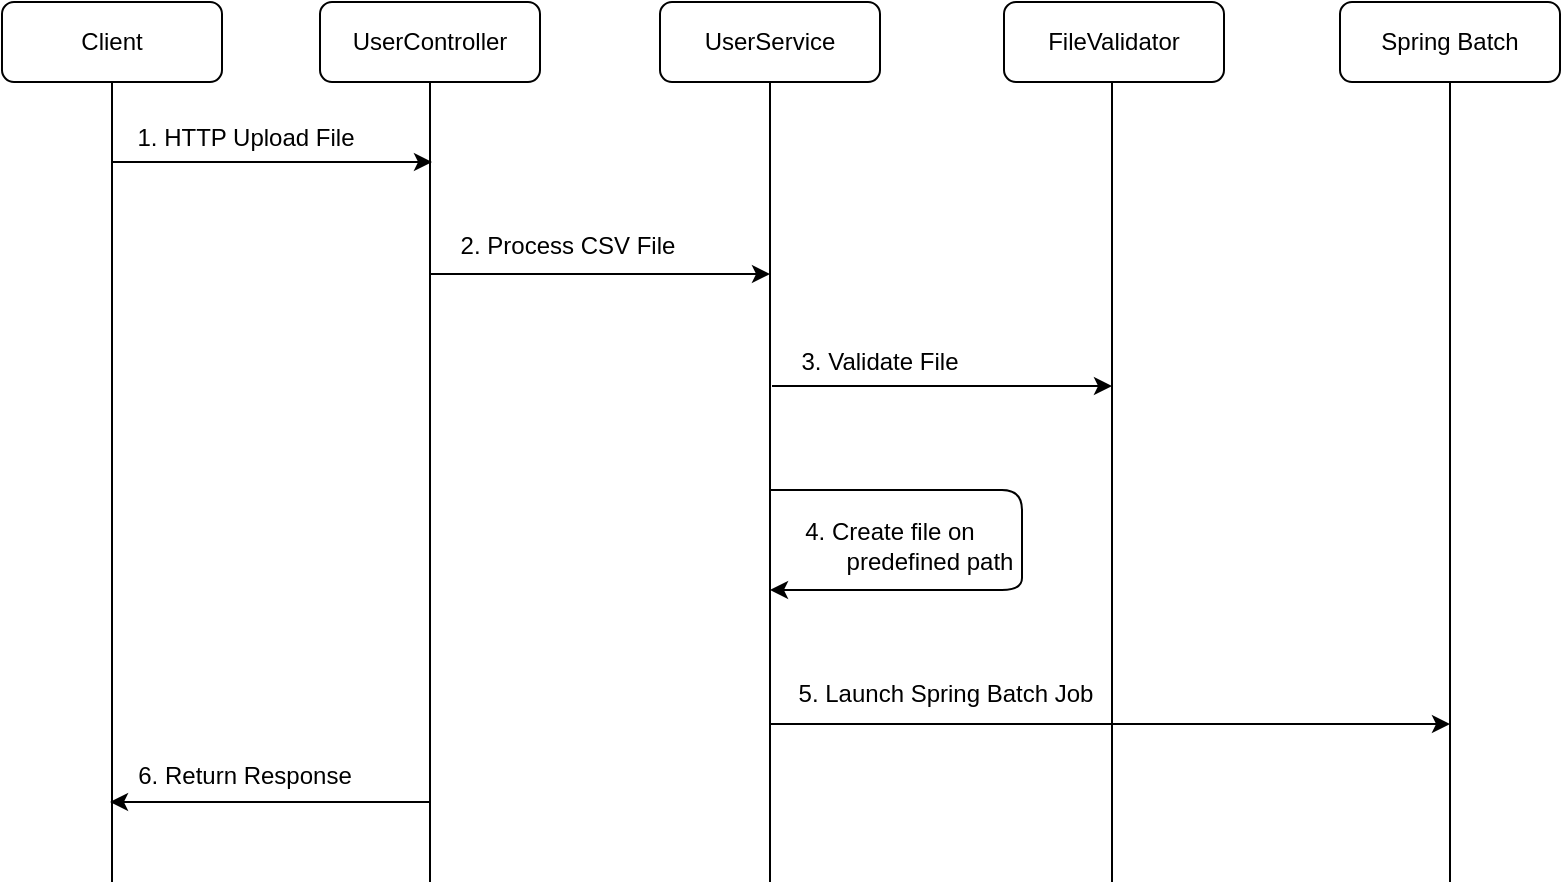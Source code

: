 <mxfile version="14.7.6" type="github">
  <diagram id="C5RBs43oDa-KdzZeNtuy" name="Page-1">
    <mxGraphModel dx="1422" dy="749" grid="1" gridSize="10" guides="1" tooltips="1" connect="1" arrows="1" fold="1" page="1" pageScale="1" pageWidth="827" pageHeight="1169" math="0" shadow="0">
      <root>
        <mxCell id="WIyWlLk6GJQsqaUBKTNV-0" />
        <mxCell id="WIyWlLk6GJQsqaUBKTNV-1" parent="WIyWlLk6GJQsqaUBKTNV-0" />
        <mxCell id="WIyWlLk6GJQsqaUBKTNV-3" value="Client" style="rounded=1;whiteSpace=wrap;html=1;fontSize=12;glass=0;strokeWidth=1;shadow=0;" parent="WIyWlLk6GJQsqaUBKTNV-1" vertex="1">
          <mxGeometry x="20" y="40" width="110" height="40" as="geometry" />
        </mxCell>
        <mxCell id="WIyWlLk6GJQsqaUBKTNV-7" value="UserController" style="rounded=1;whiteSpace=wrap;html=1;fontSize=12;glass=0;strokeWidth=1;shadow=0;" parent="WIyWlLk6GJQsqaUBKTNV-1" vertex="1">
          <mxGeometry x="179" y="40" width="110" height="40" as="geometry" />
        </mxCell>
        <mxCell id="WIyWlLk6GJQsqaUBKTNV-11" value="FileValidator" style="rounded=1;whiteSpace=wrap;html=1;fontSize=12;glass=0;strokeWidth=1;shadow=0;" parent="WIyWlLk6GJQsqaUBKTNV-1" vertex="1">
          <mxGeometry x="521" y="40" width="110" height="40" as="geometry" />
        </mxCell>
        <mxCell id="WIyWlLk6GJQsqaUBKTNV-12" value="UserService" style="rounded=1;whiteSpace=wrap;html=1;fontSize=12;glass=0;strokeWidth=1;shadow=0;" parent="WIyWlLk6GJQsqaUBKTNV-1" vertex="1">
          <mxGeometry x="349" y="40" width="110" height="40" as="geometry" />
        </mxCell>
        <mxCell id="u70KPN-ws7OXE2wOurAZ-0" value="Spring Batch" style="rounded=1;whiteSpace=wrap;html=1;fontSize=12;glass=0;strokeWidth=1;shadow=0;" vertex="1" parent="WIyWlLk6GJQsqaUBKTNV-1">
          <mxGeometry x="689" y="40" width="110" height="40" as="geometry" />
        </mxCell>
        <mxCell id="u70KPN-ws7OXE2wOurAZ-3" value="" style="endArrow=none;html=1;entryX=0.5;entryY=1;entryDx=0;entryDy=0;" edge="1" parent="WIyWlLk6GJQsqaUBKTNV-1" target="WIyWlLk6GJQsqaUBKTNV-3">
          <mxGeometry width="50" height="50" relative="1" as="geometry">
            <mxPoint x="75" y="480" as="sourcePoint" />
            <mxPoint x="440" y="360" as="targetPoint" />
          </mxGeometry>
        </mxCell>
        <mxCell id="u70KPN-ws7OXE2wOurAZ-4" value="" style="endArrow=none;html=1;entryX=0.5;entryY=1;entryDx=0;entryDy=0;" edge="1" parent="WIyWlLk6GJQsqaUBKTNV-1" target="WIyWlLk6GJQsqaUBKTNV-7">
          <mxGeometry width="50" height="50" relative="1" as="geometry">
            <mxPoint x="234" y="480" as="sourcePoint" />
            <mxPoint x="85" y="90" as="targetPoint" />
          </mxGeometry>
        </mxCell>
        <mxCell id="u70KPN-ws7OXE2wOurAZ-5" value="" style="endArrow=none;html=1;entryX=0.5;entryY=1;entryDx=0;entryDy=0;" edge="1" parent="WIyWlLk6GJQsqaUBKTNV-1" target="WIyWlLk6GJQsqaUBKTNV-12">
          <mxGeometry width="50" height="50" relative="1" as="geometry">
            <mxPoint x="404" y="480" as="sourcePoint" />
            <mxPoint x="95" y="100" as="targetPoint" />
          </mxGeometry>
        </mxCell>
        <mxCell id="u70KPN-ws7OXE2wOurAZ-6" value="" style="endArrow=none;html=1;entryX=0.5;entryY=1;entryDx=0;entryDy=0;" edge="1" parent="WIyWlLk6GJQsqaUBKTNV-1">
          <mxGeometry width="50" height="50" relative="1" as="geometry">
            <mxPoint x="575" y="480" as="sourcePoint" />
            <mxPoint x="575" y="80" as="targetPoint" />
          </mxGeometry>
        </mxCell>
        <mxCell id="u70KPN-ws7OXE2wOurAZ-7" value="" style="endArrow=none;html=1;entryX=0.5;entryY=1;entryDx=0;entryDy=0;" edge="1" parent="WIyWlLk6GJQsqaUBKTNV-1" target="u70KPN-ws7OXE2wOurAZ-0">
          <mxGeometry width="50" height="50" relative="1" as="geometry">
            <mxPoint x="744" y="480" as="sourcePoint" />
            <mxPoint x="152" y="120" as="targetPoint" />
          </mxGeometry>
        </mxCell>
        <mxCell id="u70KPN-ws7OXE2wOurAZ-8" value="" style="endArrow=classic;html=1;" edge="1" parent="WIyWlLk6GJQsqaUBKTNV-1">
          <mxGeometry width="50" height="50" relative="1" as="geometry">
            <mxPoint x="75" y="120" as="sourcePoint" />
            <mxPoint x="235" y="120" as="targetPoint" />
          </mxGeometry>
        </mxCell>
        <mxCell id="u70KPN-ws7OXE2wOurAZ-9" value="1.&lt;span style=&quot;white-space: pre&quot;&gt;	&lt;/span&gt;HTTP Upload File" style="text;html=1;strokeColor=none;fillColor=none;align=center;verticalAlign=middle;whiteSpace=wrap;rounded=0;" vertex="1" parent="WIyWlLk6GJQsqaUBKTNV-1">
          <mxGeometry x="77" y="98" width="130" height="20" as="geometry" />
        </mxCell>
        <mxCell id="u70KPN-ws7OXE2wOurAZ-10" value="" style="endArrow=classic;html=1;" edge="1" parent="WIyWlLk6GJQsqaUBKTNV-1">
          <mxGeometry width="50" height="50" relative="1" as="geometry">
            <mxPoint x="234" y="176" as="sourcePoint" />
            <mxPoint x="404" y="176" as="targetPoint" />
          </mxGeometry>
        </mxCell>
        <mxCell id="u70KPN-ws7OXE2wOurAZ-11" value="2.&lt;span style=&quot;white-space: pre&quot;&gt;	&lt;/span&gt;Process CSV File" style="text;html=1;strokeColor=none;fillColor=none;align=center;verticalAlign=middle;whiteSpace=wrap;rounded=0;" vertex="1" parent="WIyWlLk6GJQsqaUBKTNV-1">
          <mxGeometry x="233" y="152" width="140" height="20" as="geometry" />
        </mxCell>
        <mxCell id="u70KPN-ws7OXE2wOurAZ-12" value="" style="endArrow=classic;html=1;" edge="1" parent="WIyWlLk6GJQsqaUBKTNV-1">
          <mxGeometry width="50" height="50" relative="1" as="geometry">
            <mxPoint x="405" y="232" as="sourcePoint" />
            <mxPoint x="575" y="232" as="targetPoint" />
          </mxGeometry>
        </mxCell>
        <mxCell id="u70KPN-ws7OXE2wOurAZ-13" value="3.&lt;span style=&quot;white-space: pre&quot;&gt;	&lt;/span&gt;Validate File" style="text;html=1;strokeColor=none;fillColor=none;align=center;verticalAlign=middle;whiteSpace=wrap;rounded=0;" vertex="1" parent="WIyWlLk6GJQsqaUBKTNV-1">
          <mxGeometry x="394" y="210" width="130" height="20" as="geometry" />
        </mxCell>
        <mxCell id="u70KPN-ws7OXE2wOurAZ-14" value="" style="endArrow=classic;html=1;" edge="1" parent="WIyWlLk6GJQsqaUBKTNV-1">
          <mxGeometry width="50" height="50" relative="1" as="geometry">
            <mxPoint x="404" y="284" as="sourcePoint" />
            <mxPoint x="404" y="334" as="targetPoint" />
            <Array as="points">
              <mxPoint x="454" y="284" />
              <mxPoint x="530" y="284" />
              <mxPoint x="530" y="312" />
              <mxPoint x="530" y="334" />
              <mxPoint x="454" y="334" />
            </Array>
          </mxGeometry>
        </mxCell>
        <mxCell id="u70KPN-ws7OXE2wOurAZ-15" value="4.&lt;span style=&quot;white-space: pre&quot;&gt;	&lt;/span&gt;Create&amp;nbsp;file on &lt;br&gt;&amp;nbsp; &amp;nbsp; &amp;nbsp; &amp;nbsp; &amp;nbsp; &amp;nbsp; &amp;nbsp;predefined path&amp;nbsp;" style="text;html=1;strokeColor=none;fillColor=none;align=center;verticalAlign=middle;whiteSpace=wrap;rounded=0;" vertex="1" parent="WIyWlLk6GJQsqaUBKTNV-1">
          <mxGeometry x="394" y="292" width="140" height="40" as="geometry" />
        </mxCell>
        <mxCell id="u70KPN-ws7OXE2wOurAZ-16" value="" style="endArrow=classic;html=1;" edge="1" parent="WIyWlLk6GJQsqaUBKTNV-1">
          <mxGeometry width="50" height="50" relative="1" as="geometry">
            <mxPoint x="404" y="401" as="sourcePoint" />
            <mxPoint x="744" y="401" as="targetPoint" />
          </mxGeometry>
        </mxCell>
        <mxCell id="u70KPN-ws7OXE2wOurAZ-17" value="5.&lt;span style=&quot;white-space: pre&quot;&gt;	&lt;/span&gt;Launch Spring Batch Job&lt;span&gt;&lt;/span&gt;" style="text;html=1;strokeColor=none;fillColor=none;align=center;verticalAlign=middle;whiteSpace=wrap;rounded=0;" vertex="1" parent="WIyWlLk6GJQsqaUBKTNV-1">
          <mxGeometry x="402" y="376" width="180" height="20" as="geometry" />
        </mxCell>
        <mxCell id="u70KPN-ws7OXE2wOurAZ-18" value="" style="endArrow=classic;html=1;" edge="1" parent="WIyWlLk6GJQsqaUBKTNV-1">
          <mxGeometry width="50" height="50" relative="1" as="geometry">
            <mxPoint x="234" y="440" as="sourcePoint" />
            <mxPoint x="74" y="440" as="targetPoint" />
          </mxGeometry>
        </mxCell>
        <mxCell id="u70KPN-ws7OXE2wOurAZ-19" value="6.&lt;span style=&quot;white-space: pre&quot;&gt;	&lt;/span&gt;Return Response" style="text;html=1;strokeColor=none;fillColor=none;align=center;verticalAlign=middle;whiteSpace=wrap;rounded=0;" vertex="1" parent="WIyWlLk6GJQsqaUBKTNV-1">
          <mxGeometry x="80" y="417" width="123" height="20" as="geometry" />
        </mxCell>
      </root>
    </mxGraphModel>
  </diagram>
</mxfile>
